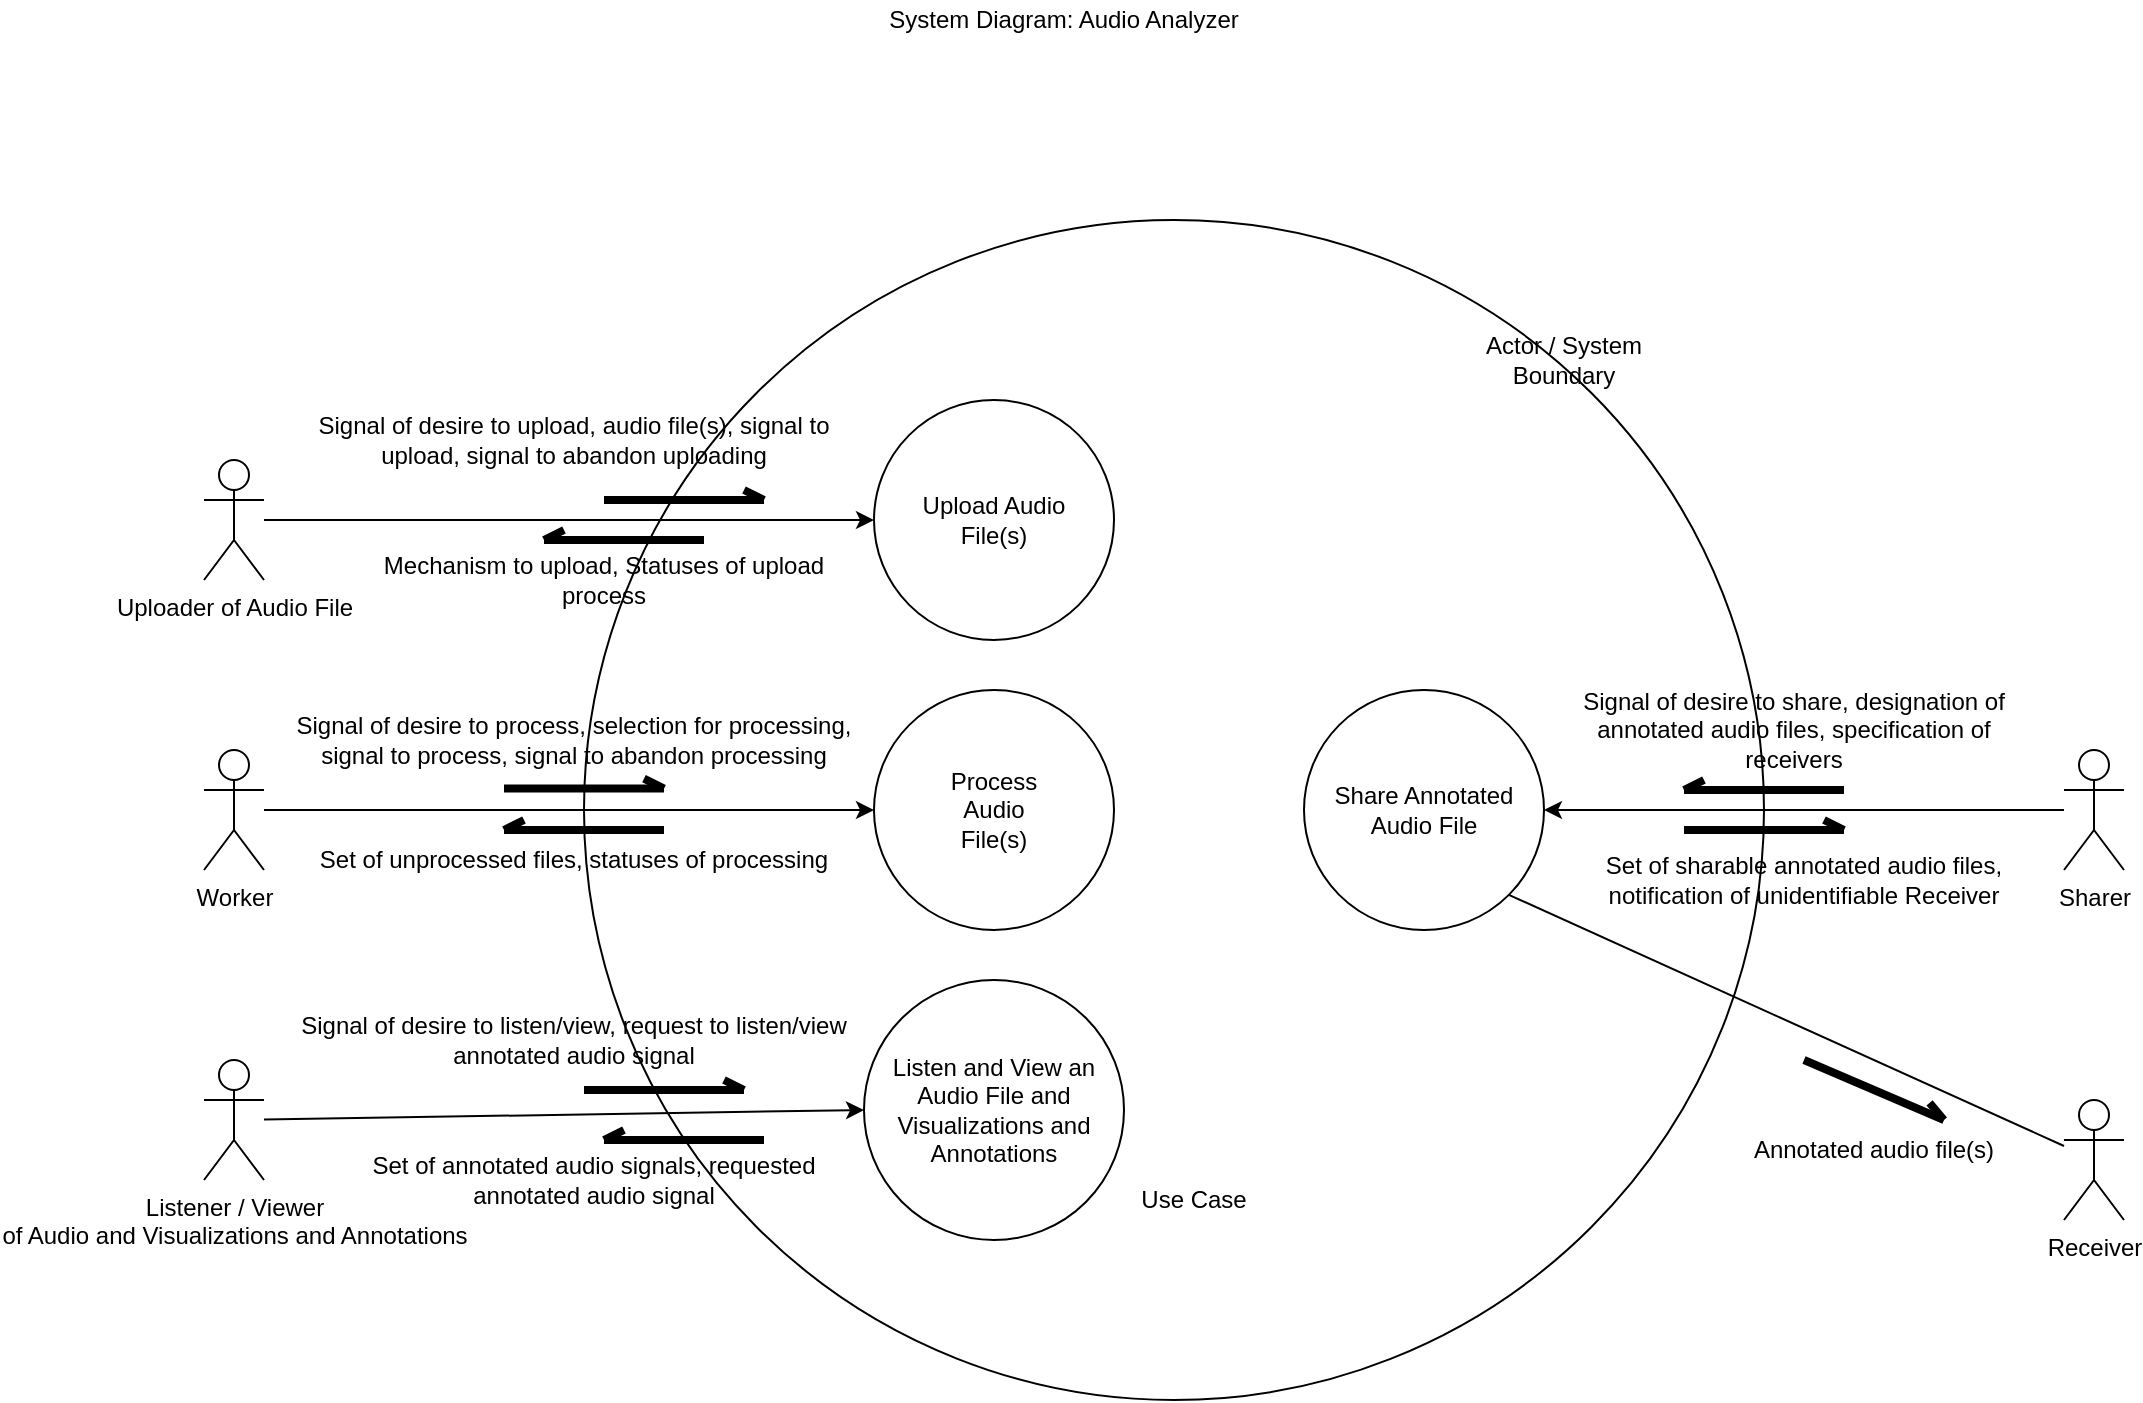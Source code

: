 <mxfile version="14.2.7" type="google"><diagram id="HvZBLwVqbBzi7QMraUc9" name="Page-1"><mxGraphModel dx="1422" dy="797" grid="1" gridSize="10" guides="1" tooltips="1" connect="1" arrows="1" fold="1" page="1" pageScale="1" pageWidth="1100" pageHeight="850" math="0" shadow="0"><root><mxCell id="0"/><mxCell id="1" parent="0"/><mxCell id="ShMbHRa0sfXbccL0wy1p-2" value="" style="ellipse;whiteSpace=wrap;html=1;aspect=fixed;" parent="1" vertex="1"><mxGeometry x="310" y="120" width="590" height="590" as="geometry"/></mxCell><mxCell id="ShMbHRa0sfXbccL0wy1p-3" value="System Diagram: Audio Analyzer" style="text;html=1;strokeColor=none;fillColor=none;align=center;verticalAlign=middle;whiteSpace=wrap;rounded=0;" parent="1" vertex="1"><mxGeometry x="455" y="10" width="190" height="20" as="geometry"/></mxCell><mxCell id="ShMbHRa0sfXbccL0wy1p-4" value="Uploader of Audio File" style="shape=umlActor;verticalLabelPosition=bottom;verticalAlign=top;html=1;outlineConnect=0;" parent="1" vertex="1"><mxGeometry x="120" y="240" width="30" height="60" as="geometry"/></mxCell><mxCell id="g_h_qbpWxQm1IzA9fdPc-4" value="" style="endArrow=classic;html=1;entryX=0;entryY=0.5;entryDx=0;entryDy=0;" parent="1" source="ShMbHRa0sfXbccL0wy1p-4" target="g_h_qbpWxQm1IzA9fdPc-12" edge="1"><mxGeometry width="50" height="50" relative="1" as="geometry"><mxPoint x="200" y="290" as="sourcePoint"/><mxPoint x="210" y="430" as="targetPoint"/></mxGeometry></mxCell><mxCell id="g_h_qbpWxQm1IzA9fdPc-7" value="Listener / Viewer&lt;br&gt;of Audio and Visualizations and Annotations" style="shape=umlActor;verticalLabelPosition=bottom;verticalAlign=top;html=1;outlineConnect=0;" parent="1" vertex="1"><mxGeometry x="120" y="540" width="30" height="60" as="geometry"/></mxCell><mxCell id="g_h_qbpWxQm1IzA9fdPc-8" value="" style="endArrow=classic;html=1;entryX=0;entryY=0.5;entryDx=0;entryDy=0;" parent="1" source="g_h_qbpWxQm1IzA9fdPc-7" target="g_h_qbpWxQm1IzA9fdPc-16" edge="1"><mxGeometry width="50" height="50" relative="1" as="geometry"><mxPoint x="180" y="580" as="sourcePoint"/><mxPoint x="450" y="540" as="targetPoint"/></mxGeometry></mxCell><mxCell id="g_h_qbpWxQm1IzA9fdPc-11" value="Actor / System Boundary" style="text;html=1;strokeColor=none;fillColor=none;align=center;verticalAlign=middle;whiteSpace=wrap;rounded=0;" parent="1" vertex="1"><mxGeometry x="750" y="180" width="100" height="20" as="geometry"/></mxCell><mxCell id="g_h_qbpWxQm1IzA9fdPc-12" value="" style="ellipse;whiteSpace=wrap;html=1;aspect=fixed;" parent="1" vertex="1"><mxGeometry x="455" y="210" width="120" height="120" as="geometry"/></mxCell><mxCell id="g_h_qbpWxQm1IzA9fdPc-13" value="Upload Audio File(s)" style="text;html=1;strokeColor=none;fillColor=none;align=center;verticalAlign=middle;whiteSpace=wrap;rounded=0;" parent="1" vertex="1"><mxGeometry x="460" y="260" width="110" height="20" as="geometry"/></mxCell><mxCell id="g_h_qbpWxQm1IzA9fdPc-16" value="" style="ellipse;whiteSpace=wrap;html=1;aspect=fixed;" parent="1" vertex="1"><mxGeometry x="450" y="500" width="130" height="130" as="geometry"/></mxCell><mxCell id="g_h_qbpWxQm1IzA9fdPc-17" value="Listen and View an Audio File and Visualizations and Annotations" style="text;html=1;strokeColor=none;fillColor=none;align=center;verticalAlign=middle;whiteSpace=wrap;rounded=0;" parent="1" vertex="1"><mxGeometry x="460" y="555" width="110" height="20" as="geometry"/></mxCell><mxCell id="g_h_qbpWxQm1IzA9fdPc-22" value="Signal of desire to upload, audio file(s), signal to upload, signal to abandon uploading" style="text;html=1;strokeColor=none;fillColor=none;align=center;verticalAlign=middle;whiteSpace=wrap;rounded=0;" parent="1" vertex="1"><mxGeometry x="160" y="220" width="290" height="20" as="geometry"/></mxCell><mxCell id="g_h_qbpWxQm1IzA9fdPc-23" value="" style="endArrow=openAsync;html=1;endFill=0;strokeWidth=4;" parent="1" edge="1"><mxGeometry width="50" height="50" relative="1" as="geometry"><mxPoint x="320" y="260" as="sourcePoint"/><mxPoint x="400" y="260" as="targetPoint"/></mxGeometry></mxCell><mxCell id="g_h_qbpWxQm1IzA9fdPc-24" value="" style="endArrow=none;html=1;endFill=0;strokeWidth=4;startArrow=openAsync;startFill=0;" parent="1" edge="1"><mxGeometry width="50" height="50" relative="1" as="geometry"><mxPoint x="290" y="280" as="sourcePoint"/><mxPoint x="370" y="280" as="targetPoint"/></mxGeometry></mxCell><mxCell id="g_h_qbpWxQm1IzA9fdPc-25" value="Mechanism to upload, Statuses of upload process" style="text;html=1;strokeColor=none;fillColor=none;align=center;verticalAlign=middle;whiteSpace=wrap;rounded=0;" parent="1" vertex="1"><mxGeometry x="190" y="290" width="260" height="20" as="geometry"/></mxCell><mxCell id="g_h_qbpWxQm1IzA9fdPc-26" value="" style="endArrow=openAsync;html=1;endFill=0;strokeWidth=4;" parent="1" edge="1"><mxGeometry width="50" height="50" relative="1" as="geometry"><mxPoint x="310" y="555" as="sourcePoint"/><mxPoint x="390" y="555" as="targetPoint"/></mxGeometry></mxCell><mxCell id="g_h_qbpWxQm1IzA9fdPc-27" value="Signal of desire to listen/view, request to listen/view annotated audio signal" style="text;html=1;strokeColor=none;fillColor=none;align=center;verticalAlign=middle;whiteSpace=wrap;rounded=0;" parent="1" vertex="1"><mxGeometry x="160" y="520" width="290" height="20" as="geometry"/></mxCell><mxCell id="g_h_qbpWxQm1IzA9fdPc-28" value="" style="endArrow=none;html=1;endFill=0;strokeWidth=4;startArrow=openAsync;startFill=0;" parent="1" edge="1"><mxGeometry width="50" height="50" relative="1" as="geometry"><mxPoint x="320" y="580" as="sourcePoint"/><mxPoint x="400" y="580" as="targetPoint"/></mxGeometry></mxCell><mxCell id="g_h_qbpWxQm1IzA9fdPc-29" value="Set of annotated audio signals, requested annotated audio signal" style="text;html=1;strokeColor=none;fillColor=none;align=center;verticalAlign=middle;whiteSpace=wrap;rounded=0;" parent="1" vertex="1"><mxGeometry x="180" y="590" width="270" height="20" as="geometry"/></mxCell><mxCell id="g_h_qbpWxQm1IzA9fdPc-32" value="Use Case" style="text;html=1;strokeColor=none;fillColor=none;align=center;verticalAlign=middle;whiteSpace=wrap;rounded=0;" parent="1" vertex="1"><mxGeometry x="585" y="600" width="60" height="20" as="geometry"/></mxCell><mxCell id="oEwmh1Ekx3cK3aFwOPZS-3" value="Worker" style="shape=umlActor;verticalLabelPosition=bottom;verticalAlign=top;html=1;outlineConnect=0;" parent="1" vertex="1"><mxGeometry x="120" y="385" width="30" height="60" as="geometry"/></mxCell><mxCell id="oEwmh1Ekx3cK3aFwOPZS-5" value="" style="ellipse;whiteSpace=wrap;html=1;aspect=fixed;" parent="1" vertex="1"><mxGeometry x="455" y="355" width="120" height="120" as="geometry"/></mxCell><mxCell id="oEwmh1Ekx3cK3aFwOPZS-6" value="" style="endArrow=classic;html=1;entryX=0;entryY=0.5;entryDx=0;entryDy=0;" parent="1" source="oEwmh1Ekx3cK3aFwOPZS-3" target="oEwmh1Ekx3cK3aFwOPZS-5" edge="1"><mxGeometry width="50" height="50" relative="1" as="geometry"><mxPoint x="180" y="430" as="sourcePoint"/><mxPoint x="600" y="390" as="targetPoint"/></mxGeometry></mxCell><mxCell id="oEwmh1Ekx3cK3aFwOPZS-7" value="" style="endArrow=openAsync;html=1;endFill=0;strokeWidth=4;" parent="1" edge="1"><mxGeometry width="50" height="50" relative="1" as="geometry"><mxPoint x="270.0" y="404.31" as="sourcePoint"/><mxPoint x="350.0" y="404.31" as="targetPoint"/></mxGeometry></mxCell><mxCell id="oEwmh1Ekx3cK3aFwOPZS-8" value="Signal of desire to process, selection for processing, signal to process, signal to abandon processing" style="text;html=1;strokeColor=none;fillColor=none;align=center;verticalAlign=middle;whiteSpace=wrap;rounded=0;" parent="1" vertex="1"><mxGeometry x="160" y="370" width="290" height="20" as="geometry"/></mxCell><mxCell id="oEwmh1Ekx3cK3aFwOPZS-9" value="" style="endArrow=none;html=1;endFill=0;strokeWidth=4;startArrow=openAsync;startFill=0;" parent="1" edge="1"><mxGeometry width="50" height="50" relative="1" as="geometry"><mxPoint x="270.0" y="425" as="sourcePoint"/><mxPoint x="350.0" y="425" as="targetPoint"/></mxGeometry></mxCell><mxCell id="oEwmh1Ekx3cK3aFwOPZS-10" value="Set of unprocessed files, statuses of processing" style="text;html=1;strokeColor=none;fillColor=none;align=center;verticalAlign=middle;whiteSpace=wrap;rounded=0;" parent="1" vertex="1"><mxGeometry x="160" y="430" width="290" height="20" as="geometry"/></mxCell><mxCell id="oEwmh1Ekx3cK3aFwOPZS-11" value="Process Audio File(s)" style="text;html=1;strokeColor=none;fillColor=none;align=center;verticalAlign=middle;whiteSpace=wrap;rounded=0;" parent="1" vertex="1"><mxGeometry x="495" y="405" width="40" height="20" as="geometry"/></mxCell><mxCell id="lngWY5NrCa5znqiSa50e-1" value="Sharer" style="shape=umlActor;verticalLabelPosition=bottom;verticalAlign=top;html=1;outlineConnect=0;" vertex="1" parent="1"><mxGeometry x="1050" y="385" width="30" height="60" as="geometry"/></mxCell><mxCell id="lngWY5NrCa5znqiSa50e-3" value="" style="ellipse;whiteSpace=wrap;html=1;aspect=fixed;" vertex="1" parent="1"><mxGeometry x="670" y="355" width="120" height="120" as="geometry"/></mxCell><mxCell id="lngWY5NrCa5znqiSa50e-4" value="" style="endArrow=classic;html=1;entryX=1;entryY=0.5;entryDx=0;entryDy=0;" edge="1" parent="1" source="lngWY5NrCa5znqiSa50e-1" target="lngWY5NrCa5znqiSa50e-3"><mxGeometry width="50" height="50" relative="1" as="geometry"><mxPoint x="500" y="430" as="sourcePoint"/><mxPoint x="550" y="380" as="targetPoint"/></mxGeometry></mxCell><mxCell id="lngWY5NrCa5znqiSa50e-5" value="Share Annotated Audio File" style="text;html=1;strokeColor=none;fillColor=none;align=center;verticalAlign=middle;whiteSpace=wrap;rounded=0;" vertex="1" parent="1"><mxGeometry x="680" y="405" width="100" height="20" as="geometry"/></mxCell><mxCell id="lngWY5NrCa5znqiSa50e-6" value="" style="endArrow=none;html=1;endFill=0;strokeWidth=4;startArrow=openAsync;startFill=0;" edge="1" parent="1"><mxGeometry width="50" height="50" relative="1" as="geometry"><mxPoint x="860.0" y="405" as="sourcePoint"/><mxPoint x="940.0" y="405" as="targetPoint"/></mxGeometry></mxCell><mxCell id="lngWY5NrCa5znqiSa50e-8" value="Signal of desire to share, designation of annotated audio files, specification of receivers" style="text;html=1;strokeColor=none;fillColor=none;align=center;verticalAlign=middle;whiteSpace=wrap;rounded=0;" vertex="1" parent="1"><mxGeometry x="790" y="360" width="250" height="30" as="geometry"/></mxCell><mxCell id="lngWY5NrCa5znqiSa50e-9" value="" style="endArrow=openAsync;html=1;endFill=0;strokeWidth=4;" edge="1" parent="1"><mxGeometry width="50" height="50" relative="1" as="geometry"><mxPoint x="860.0" y="425" as="sourcePoint"/><mxPoint x="940.0" y="425" as="targetPoint"/></mxGeometry></mxCell><mxCell id="lngWY5NrCa5znqiSa50e-10" value="Set of sharable annotated audio files, notification of unidentifiable Receiver" style="text;html=1;strokeColor=none;fillColor=none;align=center;verticalAlign=middle;whiteSpace=wrap;rounded=0;" vertex="1" parent="1"><mxGeometry x="800" y="440" width="240" height="20" as="geometry"/></mxCell><mxCell id="lngWY5NrCa5znqiSa50e-11" value="Receiver" style="shape=umlActor;verticalLabelPosition=bottom;verticalAlign=top;html=1;outlineConnect=0;" vertex="1" parent="1"><mxGeometry x="1050" y="560" width="30" height="60" as="geometry"/></mxCell><mxCell id="lngWY5NrCa5znqiSa50e-14" value="" style="endArrow=none;html=1;exitX=1;exitY=1;exitDx=0;exitDy=0;" edge="1" parent="1" source="lngWY5NrCa5znqiSa50e-3"><mxGeometry width="50" height="50" relative="1" as="geometry"><mxPoint x="900" y="470" as="sourcePoint"/><mxPoint x="1050" y="583" as="targetPoint"/></mxGeometry></mxCell><mxCell id="lngWY5NrCa5znqiSa50e-15" value="" style="endArrow=openAsync;html=1;endFill=0;strokeWidth=4;" edge="1" parent="1"><mxGeometry width="50" height="50" relative="1" as="geometry"><mxPoint x="920" y="540" as="sourcePoint"/><mxPoint x="990" y="570" as="targetPoint"/></mxGeometry></mxCell><mxCell id="lngWY5NrCa5znqiSa50e-16" value="Annotated audio file(s)" style="text;html=1;strokeColor=none;fillColor=none;align=center;verticalAlign=middle;whiteSpace=wrap;rounded=0;" vertex="1" parent="1"><mxGeometry x="890" y="575" width="130" height="20" as="geometry"/></mxCell></root></mxGraphModel></diagram></mxfile>